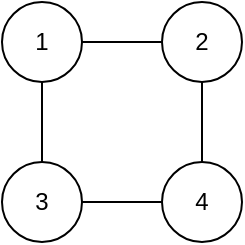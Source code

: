 <mxfile version="15.6.8" type="device"><diagram id="gX980zeUq6J7FX5UzkO_" name="Page-1"><mxGraphModel dx="569" dy="282" grid="1" gridSize="10" guides="1" tooltips="1" connect="1" arrows="1" fold="1" page="1" pageScale="1" pageWidth="827" pageHeight="1169" math="0" shadow="0"><root><mxCell id="0"/><mxCell id="1" parent="0"/><mxCell id="d-ftz-sHmp_1s-L53WWe-5" style="rounded=0;orthogonalLoop=1;jettySize=auto;html=1;exitX=0.5;exitY=1;exitDx=0;exitDy=0;endArrow=none;endFill=0;" edge="1" parent="1" source="d-ftz-sHmp_1s-L53WWe-1" target="d-ftz-sHmp_1s-L53WWe-3"><mxGeometry relative="1" as="geometry"/></mxCell><mxCell id="d-ftz-sHmp_1s-L53WWe-6" style="edgeStyle=none;rounded=0;orthogonalLoop=1;jettySize=auto;html=1;exitX=1;exitY=0.5;exitDx=0;exitDy=0;endArrow=none;endFill=0;" edge="1" parent="1" source="d-ftz-sHmp_1s-L53WWe-1" target="d-ftz-sHmp_1s-L53WWe-2"><mxGeometry relative="1" as="geometry"/></mxCell><mxCell id="d-ftz-sHmp_1s-L53WWe-1" value="1" style="ellipse;whiteSpace=wrap;html=1;aspect=fixed;" vertex="1" parent="1"><mxGeometry x="360" y="40" width="40" height="40" as="geometry"/></mxCell><mxCell id="d-ftz-sHmp_1s-L53WWe-7" style="edgeStyle=none;rounded=0;orthogonalLoop=1;jettySize=auto;html=1;exitX=0.5;exitY=1;exitDx=0;exitDy=0;endArrow=none;endFill=0;" edge="1" parent="1" source="d-ftz-sHmp_1s-L53WWe-2" target="d-ftz-sHmp_1s-L53WWe-4"><mxGeometry relative="1" as="geometry"/></mxCell><mxCell id="d-ftz-sHmp_1s-L53WWe-2" value="2" style="ellipse;whiteSpace=wrap;html=1;aspect=fixed;" vertex="1" parent="1"><mxGeometry x="440" y="40" width="40" height="40" as="geometry"/></mxCell><mxCell id="d-ftz-sHmp_1s-L53WWe-3" value="3" style="ellipse;whiteSpace=wrap;html=1;aspect=fixed;" vertex="1" parent="1"><mxGeometry x="360" y="120" width="40" height="40" as="geometry"/></mxCell><mxCell id="d-ftz-sHmp_1s-L53WWe-8" style="edgeStyle=none;rounded=0;orthogonalLoop=1;jettySize=auto;html=1;exitX=0;exitY=0.5;exitDx=0;exitDy=0;endArrow=none;endFill=0;" edge="1" parent="1" source="d-ftz-sHmp_1s-L53WWe-4" target="d-ftz-sHmp_1s-L53WWe-3"><mxGeometry relative="1" as="geometry"/></mxCell><mxCell id="d-ftz-sHmp_1s-L53WWe-4" value="4" style="ellipse;whiteSpace=wrap;html=1;aspect=fixed;" vertex="1" parent="1"><mxGeometry x="440" y="120" width="40" height="40" as="geometry"/></mxCell></root></mxGraphModel></diagram></mxfile>